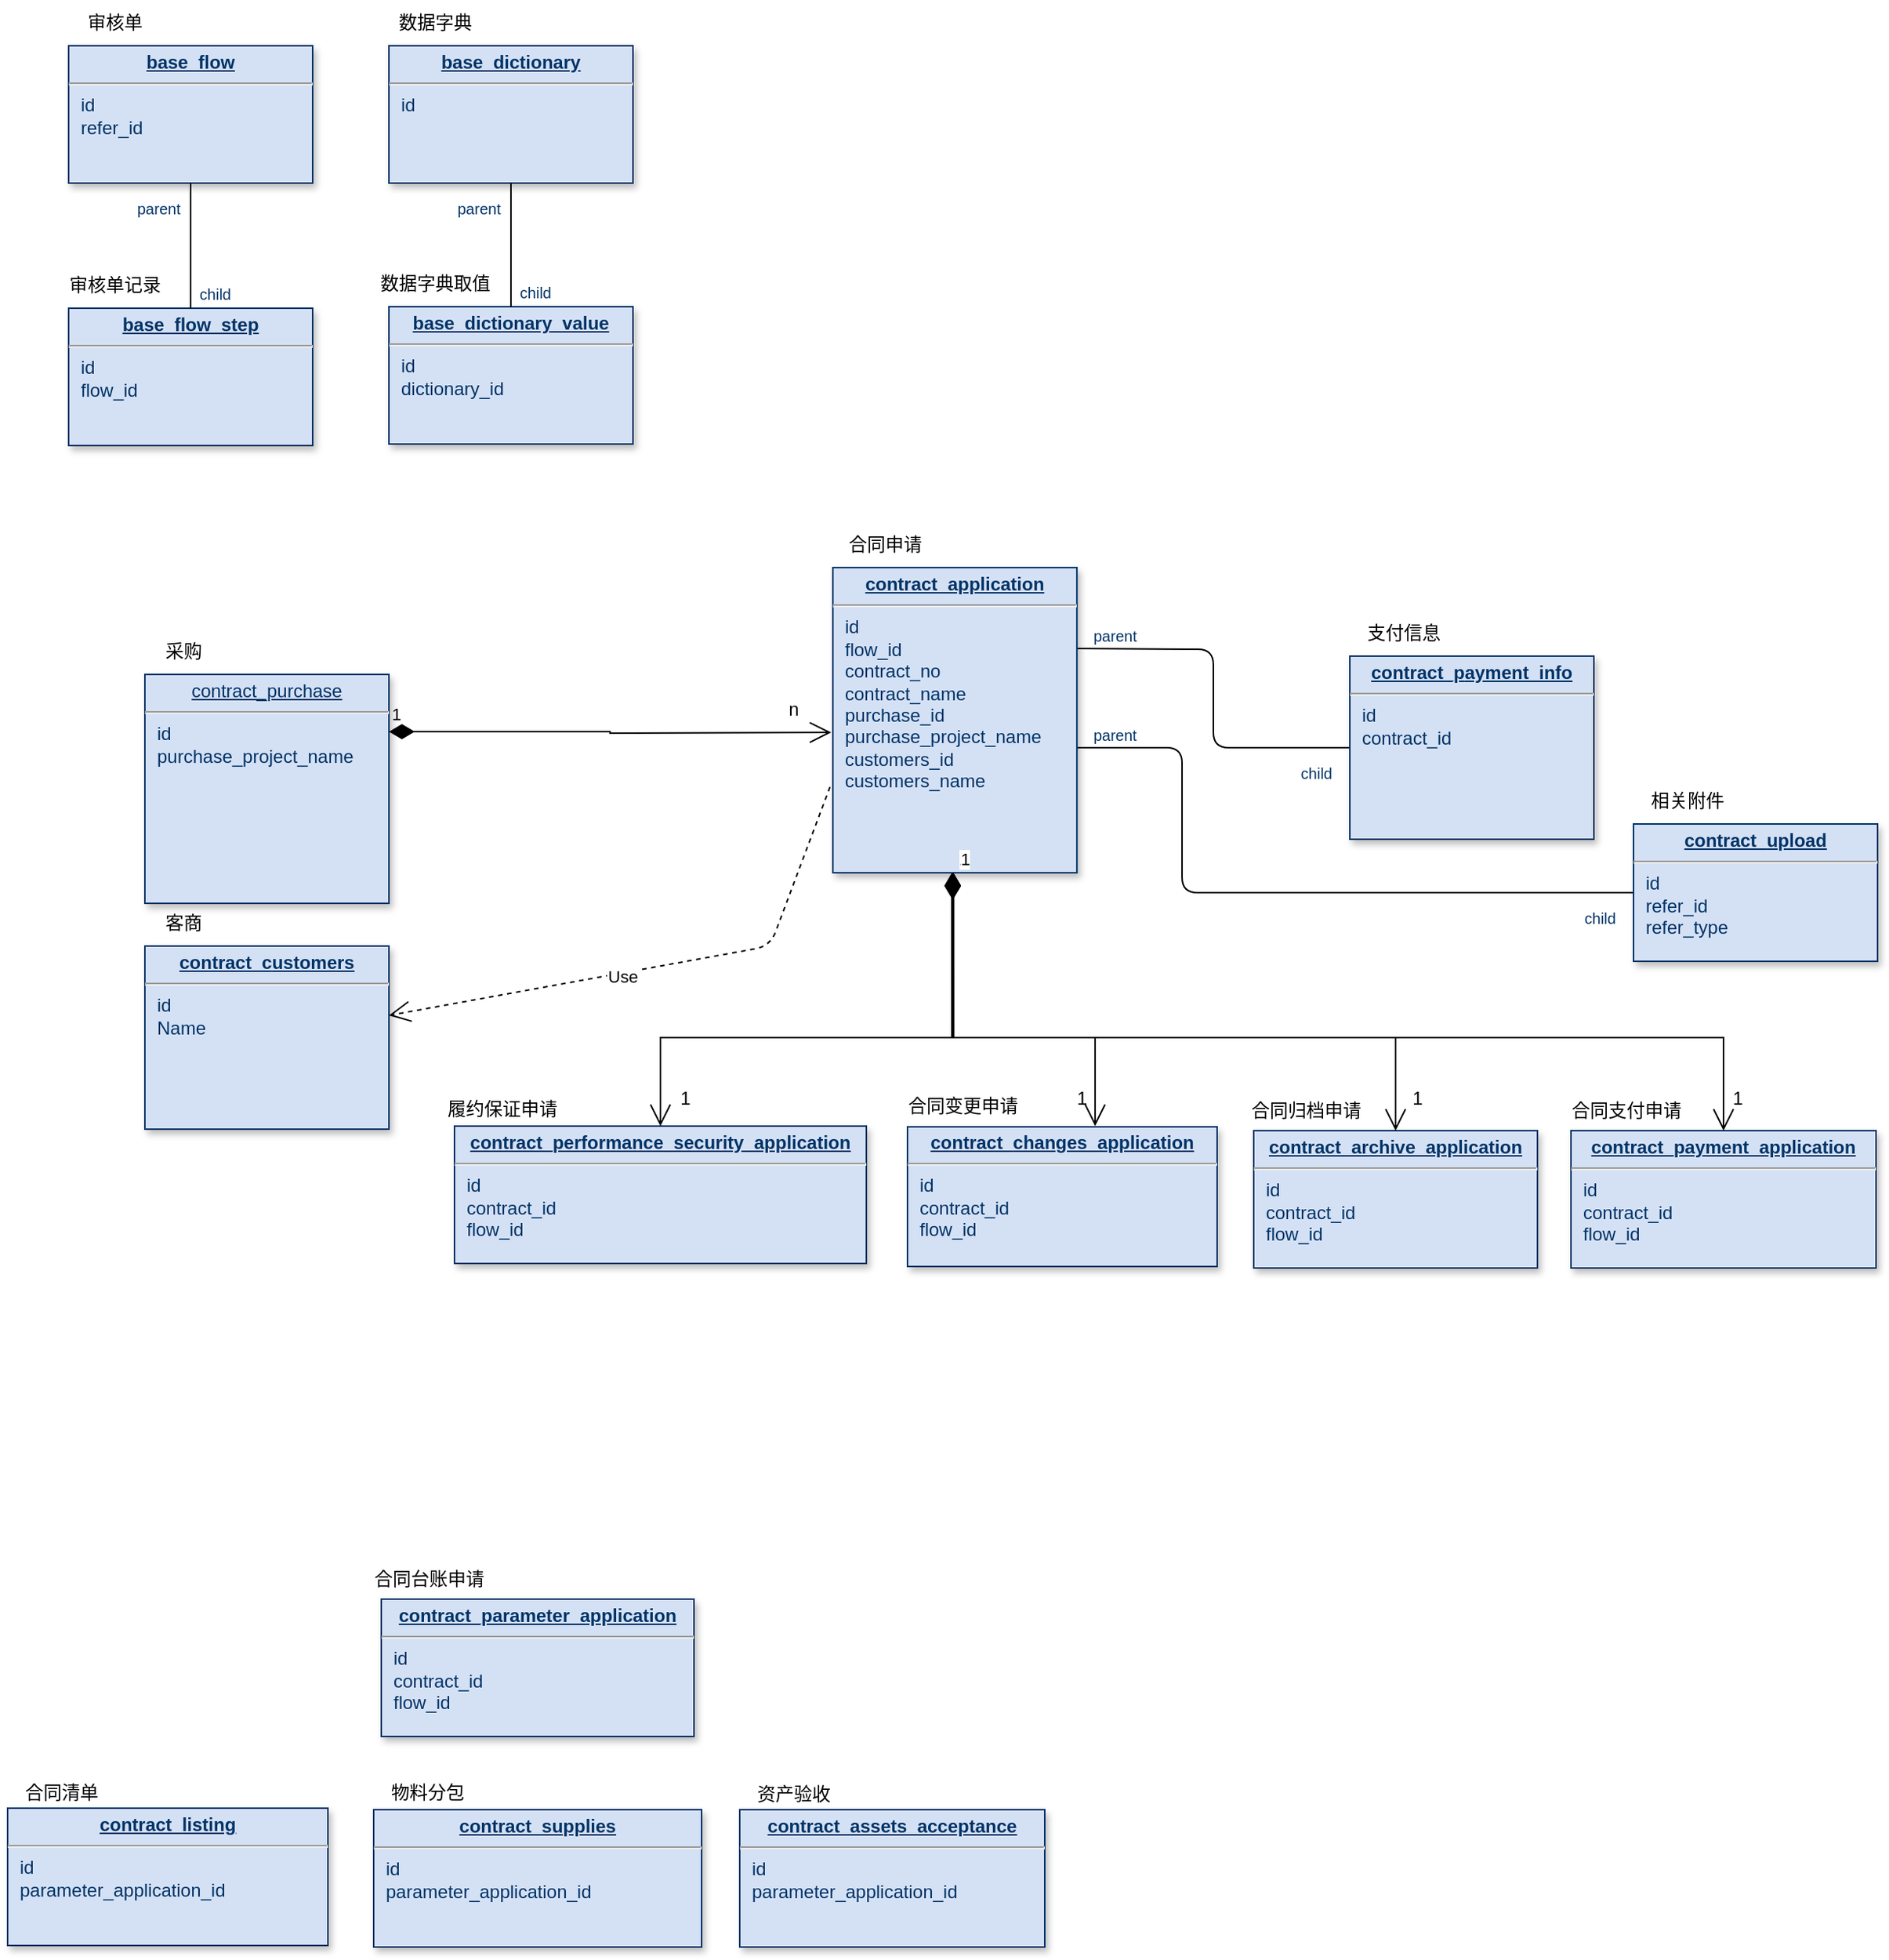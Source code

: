 <mxfile version="20.3.7" type="github">
  <diagram name="合同" id="efa7a0a1-bf9b-a30e-e6df-94a7791c09e9">
    <mxGraphModel dx="1504" dy="641" grid="1" gridSize="10" guides="1" tooltips="1" connect="1" arrows="1" fold="1" page="1" pageScale="1" pageWidth="826" pageHeight="1169" background="none" math="0" shadow="0">
      <root>
        <mxCell id="0" />
        <mxCell id="1" parent="0" />
        <mxCell id="OqCfkfcgzq9piRNMNPS6-114" value="1" style="endArrow=open;html=1;endSize=12;startArrow=diamondThin;startSize=14;startFill=1;edgeStyle=orthogonalEdgeStyle;align=left;verticalAlign=bottom;rounded=0;exitX=1;exitY=0.25;exitDx=0;exitDy=0;" parent="1" source="24" edge="1">
          <mxGeometry x="-1" y="3" relative="1" as="geometry">
            <mxPoint x="470" y="620" as="sourcePoint" />
            <mxPoint x="590" y="640" as="targetPoint" />
          </mxGeometry>
        </mxCell>
        <mxCell id="OqCfkfcgzq9piRNMNPS6-115" value="n" style="text;html=1;align=center;verticalAlign=middle;resizable=0;points=[];autosize=1;strokeColor=none;fillColor=none;" parent="1" vertex="1">
          <mxGeometry x="550" y="610" width="30" height="30" as="geometry" />
        </mxCell>
        <mxCell id="OqCfkfcgzq9piRNMNPS6-117" value="Use" style="endArrow=open;endSize=12;dashed=1;exitX=-0.012;exitY=0.719;exitDx=0;exitDy=0;exitPerimeter=0;" parent="1" source="29" target="OqCfkfcgzq9piRNMNPS6-116" edge="1">
          <mxGeometry as="geometry">
            <mxPoint x="600" y="800" as="sourcePoint" />
            <mxPoint x="590" y="698.36" as="targetPoint" />
            <Array as="points">
              <mxPoint x="550" y="780" />
            </Array>
            <mxPoint x="9" y="49" as="offset" />
          </mxGeometry>
        </mxCell>
        <mxCell id="OqCfkfcgzq9piRNMNPS6-118" value="" style="endArrow=none;edgeStyle=orthogonalEdgeStyle;entryX=0;entryY=0.5;entryDx=0;entryDy=0;" parent="1" target="22" edge="1">
          <mxGeometry x="560" y="597.5" as="geometry">
            <mxPoint x="750" y="585.0" as="sourcePoint" />
            <mxPoint x="820" y="585.0" as="targetPoint" />
          </mxGeometry>
        </mxCell>
        <mxCell id="OqCfkfcgzq9piRNMNPS6-119" value="parent" style="resizable=0;align=left;verticalAlign=bottom;labelBackgroundColor=#ffffff;fontSize=10;strokeColor=#003366;shadow=1;fillColor=#D4E1F5;fontColor=#003366" parent="OqCfkfcgzq9piRNMNPS6-118" connectable="0" vertex="1">
          <mxGeometry x="-1" relative="1" as="geometry">
            <mxPoint x="10" as="offset" />
          </mxGeometry>
        </mxCell>
        <mxCell id="OqCfkfcgzq9piRNMNPS6-120" value="child" style="resizable=0;align=right;verticalAlign=bottom;labelBackgroundColor=#ffffff;fontSize=10;strokeColor=#003366;shadow=1;fillColor=#D4E1F5;fontColor=#003366" parent="OqCfkfcgzq9piRNMNPS6-118" connectable="0" vertex="1">
          <mxGeometry x="1" relative="1" as="geometry">
            <mxPoint x="-10" y="25" as="offset" />
          </mxGeometry>
        </mxCell>
        <mxCell id="OqCfkfcgzq9piRNMNPS6-126" value="" style="endArrow=none;edgeStyle=orthogonalEdgeStyle;entryX=0;entryY=0.5;entryDx=0;entryDy=0;exitX=0.993;exitY=0.59;exitDx=0;exitDy=0;exitPerimeter=0;" parent="1" source="29" target="OqCfkfcgzq9piRNMNPS6-121" edge="1">
          <mxGeometry x="570" y="607.5" as="geometry">
            <mxPoint x="760" y="595.0" as="sourcePoint" />
            <mxPoint x="890" y="530" as="targetPoint" />
            <Array as="points">
              <mxPoint x="820" y="650" />
              <mxPoint x="820" y="745" />
            </Array>
          </mxGeometry>
        </mxCell>
        <mxCell id="OqCfkfcgzq9piRNMNPS6-127" value="parent" style="resizable=0;align=left;verticalAlign=bottom;labelBackgroundColor=#ffffff;fontSize=10;strokeColor=#003366;shadow=1;fillColor=#D4E1F5;fontColor=#003366" parent="OqCfkfcgzq9piRNMNPS6-126" connectable="0" vertex="1">
          <mxGeometry x="-1" relative="1" as="geometry">
            <mxPoint x="10" as="offset" />
          </mxGeometry>
        </mxCell>
        <mxCell id="OqCfkfcgzq9piRNMNPS6-128" value="child" style="resizable=0;align=right;verticalAlign=bottom;labelBackgroundColor=#ffffff;fontSize=10;strokeColor=#003366;shadow=1;fillColor=#D4E1F5;fontColor=#003366" parent="OqCfkfcgzq9piRNMNPS6-126" connectable="0" vertex="1">
          <mxGeometry x="1" relative="1" as="geometry">
            <mxPoint x="-10" y="25" as="offset" />
          </mxGeometry>
        </mxCell>
        <mxCell id="OqCfkfcgzq9piRNMNPS6-150" value="" style="group" parent="1" vertex="1" connectable="0">
          <mxGeometry x="530" y="1321" width="200" height="116" as="geometry" />
        </mxCell>
        <mxCell id="OqCfkfcgzq9piRNMNPS6-164" value="" style="group" parent="OqCfkfcgzq9piRNMNPS6-150" vertex="1" connectable="0">
          <mxGeometry width="200" height="116" as="geometry" />
        </mxCell>
        <mxCell id="OqCfkfcgzq9piRNMNPS6-131" value="&lt;p style=&quot;margin: 0px ; margin-top: 4px ; text-align: center ; text-decoration: underline&quot;&gt;&lt;strong&gt;contract_&lt;/strong&gt;&lt;b style=&quot;background-color: initial;&quot;&gt;&lt;u&gt;assets_acceptance&lt;/u&gt;&lt;/b&gt;&lt;/p&gt;&lt;hr&gt;&lt;p style=&quot;margin: 0px ; margin-left: 8px&quot;&gt;id&lt;/p&gt;&lt;p style=&quot;margin: 0px ; margin-left: 8px&quot;&gt;parameter_application_id&lt;br&gt;&lt;/p&gt;" style="verticalAlign=top;align=left;overflow=fill;fontSize=12;fontFamily=Helvetica;html=1;strokeColor=#003366;shadow=1;fillColor=#D4E1F5;fontColor=#003366" parent="OqCfkfcgzq9piRNMNPS6-164" vertex="1">
          <mxGeometry y="25" width="200" height="90" as="geometry" />
        </mxCell>
        <mxCell id="OqCfkfcgzq9piRNMNPS6-149" value="资产验收" style="text;html=1;align=center;verticalAlign=middle;resizable=0;points=[];autosize=1;strokeColor=none;fillColor=none;" parent="OqCfkfcgzq9piRNMNPS6-164" vertex="1">
          <mxGeometry width="70" height="30" as="geometry" />
        </mxCell>
        <mxCell id="OqCfkfcgzq9piRNMNPS6-159" value="" style="group" parent="1" vertex="1" connectable="0">
          <mxGeometry x="140" y="750" width="160.0" height="150.0" as="geometry" />
        </mxCell>
        <mxCell id="OqCfkfcgzq9piRNMNPS6-116" value="&lt;p style=&quot;margin: 0px; margin-top: 4px; text-align: center; text-decoration: underline;&quot;&gt;&lt;strong&gt;contract_c&lt;/strong&gt;&lt;b style=&quot;background-color: initial;&quot;&gt;&lt;u&gt;ustomers&lt;/u&gt;&lt;/b&gt;&lt;/p&gt;&lt;hr&gt;&lt;p style=&quot;margin: 0px; margin-left: 8px;&quot;&gt;id&lt;br&gt;Name&lt;/p&gt;&lt;p style=&quot;margin: 0px; margin-left: 8px;&quot;&gt;&lt;br&gt;&lt;/p&gt;" style="verticalAlign=top;align=left;overflow=fill;fontSize=12;fontFamily=Helvetica;html=1;strokeColor=#003366;shadow=1;fillColor=#D4E1F5;fontColor=#003366" parent="OqCfkfcgzq9piRNMNPS6-159" vertex="1">
          <mxGeometry x="1.137e-13" y="30.0" width="160" height="120" as="geometry" />
        </mxCell>
        <mxCell id="OqCfkfcgzq9piRNMNPS6-157" value="客商" style="text;html=1;align=center;verticalAlign=middle;resizable=0;points=[];autosize=1;strokeColor=none;fillColor=none;" parent="OqCfkfcgzq9piRNMNPS6-159" vertex="1">
          <mxGeometry width="50" height="30" as="geometry" />
        </mxCell>
        <mxCell id="OqCfkfcgzq9piRNMNPS6-161" value="" style="group" parent="1" vertex="1" connectable="0">
          <mxGeometry x="140" y="572" width="160.0" height="180.0" as="geometry" />
        </mxCell>
        <mxCell id="24" value="&lt;p style=&quot;margin: 0px; margin-top: 4px; text-align: center; text-decoration: underline;&quot;&gt;&lt;span style=&quot;text-align: left;&quot;&gt;contract_purchase&lt;/span&gt;&lt;br&gt;&lt;/p&gt;&lt;hr&gt;&lt;p style=&quot;margin: 0px; margin-left: 8px;&quot;&gt;id&lt;/p&gt;&lt;p style=&quot;margin: 0px; margin-left: 8px;&quot;&gt;purchase_project_name&lt;br&gt;&lt;/p&gt;&lt;p style=&quot;margin: 0px; margin-left: 8px;&quot;&gt;&lt;br&gt;&lt;/p&gt;" style="verticalAlign=top;align=left;overflow=fill;fontSize=12;fontFamily=Helvetica;html=1;strokeColor=#003366;shadow=1;fillColor=#D4E1F5;fontColor=#003366" parent="OqCfkfcgzq9piRNMNPS6-161" vertex="1">
          <mxGeometry x="2.274e-13" y="30.0" width="160" height="150" as="geometry" />
        </mxCell>
        <mxCell id="OqCfkfcgzq9piRNMNPS6-160" value="采购" style="text;html=1;align=center;verticalAlign=middle;resizable=0;points=[];autosize=1;strokeColor=none;fillColor=none;" parent="OqCfkfcgzq9piRNMNPS6-161" vertex="1">
          <mxGeometry width="50" height="30" as="geometry" />
        </mxCell>
        <mxCell id="OqCfkfcgzq9piRNMNPS6-162" value="" style="group" parent="1" vertex="1" connectable="0">
          <mxGeometry x="295" y="1180" width="205" height="118" as="geometry" />
        </mxCell>
        <mxCell id="34" value="&lt;p style=&quot;margin: 4px 0px 0px; text-align: center;&quot;&gt;&lt;b&gt;&lt;u&gt;contract_parameter_application&lt;/u&gt;&lt;/b&gt;&lt;br&gt;&lt;/p&gt;&lt;hr&gt;&lt;p style=&quot;margin: 0px ; margin-left: 8px&quot;&gt;id&lt;/p&gt;&lt;p style=&quot;margin: 0px ; margin-left: 8px&quot;&gt;contract_id&lt;br&gt;&lt;/p&gt;&lt;p style=&quot;margin: 0px ; margin-left: 8px&quot;&gt;flow_id&lt;br&gt;&lt;/p&gt;&lt;p style=&quot;margin: 0px ; margin-left: 8px&quot;&gt;&lt;br&gt;&lt;/p&gt;" style="verticalAlign=top;align=left;overflow=fill;fontSize=12;fontFamily=Helvetica;html=1;strokeColor=#003366;shadow=1;fillColor=#D4E1F5;fontColor=#003366" parent="OqCfkfcgzq9piRNMNPS6-162" vertex="1">
          <mxGeometry y="28.0" width="205" height="90.0" as="geometry" />
        </mxCell>
        <mxCell id="OqCfkfcgzq9piRNMNPS6-155" value="合同台账申请" style="text;html=1;align=center;verticalAlign=middle;resizable=0;points=[];autosize=1;strokeColor=none;fillColor=none;" parent="OqCfkfcgzq9piRNMNPS6-162" vertex="1">
          <mxGeometry x="-19.219" width="100" height="30" as="geometry" />
        </mxCell>
        <mxCell id="OqCfkfcgzq9piRNMNPS6-163" value="" style="group" parent="1" vertex="1" connectable="0">
          <mxGeometry x="50" y="1320" width="210" height="116.0" as="geometry" />
        </mxCell>
        <mxCell id="OqCfkfcgzq9piRNMNPS6-129" value="&lt;p style=&quot;margin: 0px ; margin-top: 4px ; text-align: center ; text-decoration: underline&quot;&gt;&lt;strong&gt;contract_&lt;/strong&gt;&lt;b style=&quot;background-color: initial;&quot;&gt;&lt;u&gt;listing&lt;/u&gt;&lt;/b&gt;&lt;/p&gt;&lt;hr&gt;&lt;p style=&quot;margin: 0px ; margin-left: 8px&quot;&gt;id&lt;/p&gt;&lt;p style=&quot;margin: 0px ; margin-left: 8px&quot;&gt;parameter_application_id&lt;/p&gt;" style="verticalAlign=top;align=left;overflow=fill;fontSize=12;fontFamily=Helvetica;html=1;strokeColor=#003366;shadow=1;fillColor=#D4E1F5;fontColor=#003366" parent="OqCfkfcgzq9piRNMNPS6-163" vertex="1">
          <mxGeometry y="25" width="210" height="90" as="geometry" />
        </mxCell>
        <mxCell id="OqCfkfcgzq9piRNMNPS6-153" value="合同清单" style="text;html=1;align=center;verticalAlign=middle;resizable=0;points=[];autosize=1;strokeColor=none;fillColor=none;" parent="OqCfkfcgzq9piRNMNPS6-163" vertex="1">
          <mxGeometry width="70" height="30" as="geometry" />
        </mxCell>
        <mxCell id="OqCfkfcgzq9piRNMNPS6-165" value="" style="group" parent="1" vertex="1" connectable="0">
          <mxGeometry x="290" y="1320" width="215" height="117" as="geometry" />
        </mxCell>
        <mxCell id="OqCfkfcgzq9piRNMNPS6-130" value="&lt;p style=&quot;margin: 0px ; margin-top: 4px ; text-align: center ; text-decoration: underline&quot;&gt;&lt;strong&gt;contract_&lt;/strong&gt;&lt;b style=&quot;background-color: initial;&quot;&gt;&lt;u&gt;supplies&lt;/u&gt;&lt;/b&gt;&lt;/p&gt;&lt;hr&gt;&lt;p style=&quot;margin: 0px ; margin-left: 8px&quot;&gt;id&lt;/p&gt;&lt;p style=&quot;margin: 0px ; margin-left: 8px&quot;&gt;parameter_application_id&lt;br&gt;&lt;/p&gt;" style="verticalAlign=top;align=left;overflow=fill;fontSize=12;fontFamily=Helvetica;html=1;strokeColor=#003366;shadow=1;fillColor=#D4E1F5;fontColor=#003366" parent="OqCfkfcgzq9piRNMNPS6-165" vertex="1">
          <mxGeometry y="26.0" width="215" height="90.0" as="geometry" />
        </mxCell>
        <mxCell id="OqCfkfcgzq9piRNMNPS6-151" value="物料分包" style="text;html=1;align=center;verticalAlign=middle;resizable=0;points=[];autosize=1;strokeColor=none;fillColor=none;" parent="OqCfkfcgzq9piRNMNPS6-165" vertex="1">
          <mxGeometry width="70" height="30" as="geometry" />
        </mxCell>
        <mxCell id="OqCfkfcgzq9piRNMNPS6-166" value="" style="group" parent="1" vertex="1" connectable="0">
          <mxGeometry x="344" y="872" width="270" height="116" as="geometry" />
        </mxCell>
        <mxCell id="OqCfkfcgzq9piRNMNPS6-133" value="&lt;p style=&quot;margin: 0px ; margin-top: 4px ; text-align: center ; text-decoration: underline&quot;&gt;&lt;strong&gt;contract_&lt;/strong&gt;&lt;b style=&quot;background-color: initial;&quot;&gt;&lt;u&gt;performance_security_application&lt;/u&gt;&lt;/b&gt;&lt;/p&gt;&lt;hr&gt;&lt;p style=&quot;margin: 0px ; margin-left: 8px&quot;&gt;id&lt;/p&gt;&lt;p style=&quot;margin: 0px ; margin-left: 8px&quot;&gt;contract_id&lt;br&gt;&lt;/p&gt;&lt;p style=&quot;margin: 0px ; margin-left: 8px&quot;&gt;flow_id&lt;br&gt;&lt;/p&gt;" style="verticalAlign=top;align=left;overflow=fill;fontSize=12;fontFamily=Helvetica;html=1;strokeColor=#003366;shadow=1;fillColor=#D4E1F5;fontColor=#003366" parent="OqCfkfcgzq9piRNMNPS6-166" vertex="1">
          <mxGeometry x="-1" y="26" width="270" height="90" as="geometry" />
        </mxCell>
        <mxCell id="OqCfkfcgzq9piRNMNPS6-147" value="履约保证申请" style="text;html=1;align=center;verticalAlign=middle;resizable=0;points=[];autosize=1;strokeColor=none;fillColor=none;" parent="OqCfkfcgzq9piRNMNPS6-166" vertex="1">
          <mxGeometry x="-20.25" width="100" height="30" as="geometry" />
        </mxCell>
        <mxCell id="OqCfkfcgzq9piRNMNPS6-169" value="" style="group" parent="1" vertex="1" connectable="0">
          <mxGeometry x="930" y="560" width="160" height="150" as="geometry" />
        </mxCell>
        <mxCell id="22" value="&lt;p style=&quot;margin: 0px; margin-top: 4px; text-align: center; text-decoration: underline;&quot;&gt;&lt;strong&gt;contract_p&lt;/strong&gt;&lt;b style=&quot;background-color: initial;&quot;&gt;&lt;u&gt;ayment_info&lt;/u&gt;&lt;/b&gt;&lt;/p&gt;&lt;hr&gt;&lt;p style=&quot;margin: 0px; margin-left: 8px;&quot;&gt;id&lt;/p&gt;&lt;p style=&quot;margin: 0px; margin-left: 8px;&quot;&gt;contract_id&lt;/p&gt;&lt;p style=&quot;margin: 0px; margin-left: 8px;&quot;&gt;&lt;br&gt;&lt;/p&gt;" style="verticalAlign=top;align=left;overflow=fill;fontSize=12;fontFamily=Helvetica;html=1;strokeColor=#003366;shadow=1;fillColor=#D4E1F5;fontColor=#003366" parent="OqCfkfcgzq9piRNMNPS6-169" vertex="1">
          <mxGeometry y="30" width="160" height="120" as="geometry" />
        </mxCell>
        <mxCell id="OqCfkfcgzq9piRNMNPS6-168" value="支付信息" style="text;html=1;align=center;verticalAlign=middle;resizable=0;points=[];autosize=1;strokeColor=none;fillColor=none;" parent="OqCfkfcgzq9piRNMNPS6-169" vertex="1">
          <mxGeometry width="70" height="30" as="geometry" />
        </mxCell>
        <mxCell id="OqCfkfcgzq9piRNMNPS6-170" value="" style="group" parent="1" vertex="1" connectable="0">
          <mxGeometry x="590" y="501.96" width="161.08" height="230.0" as="geometry" />
        </mxCell>
        <mxCell id="29" value="&lt;p style=&quot;margin: 4px 0px 0px; text-align: center;&quot;&gt;&lt;b&gt;&lt;u&gt;contract_application&lt;/u&gt;&lt;/b&gt;&lt;br&gt;&lt;/p&gt;&lt;hr&gt;&lt;p style=&quot;margin: 0px; margin-left: 8px;&quot;&gt;id&lt;/p&gt;&lt;p style=&quot;margin: 0px; margin-left: 8px;&quot;&gt;flow_id&lt;br&gt;&lt;/p&gt;&lt;p style=&quot;margin: 0px; margin-left: 8px;&quot;&gt;contract_no&lt;/p&gt;&lt;p style=&quot;margin: 0px; margin-left: 8px;&quot;&gt;contract_name&lt;br&gt;&lt;/p&gt;&lt;p style=&quot;margin: 0px; margin-left: 8px;&quot;&gt;purchase_id&lt;/p&gt;&lt;p style=&quot;margin: 0px; margin-left: 8px;&quot;&gt;purchase_project_name&lt;/p&gt;&lt;p style=&quot;margin: 0px; margin-left: 8px;&quot;&gt;customers_id&lt;/p&gt;&lt;p style=&quot;margin: 0px; margin-left: 8px;&quot;&gt;customers_name&lt;/p&gt;&lt;p style=&quot;margin: 0px; margin-left: 8px;&quot;&gt;&lt;br&gt;&lt;/p&gt;" style="verticalAlign=top;align=left;overflow=fill;fontSize=12;fontFamily=Helvetica;html=1;strokeColor=#003366;shadow=1;fillColor=#D4E1F5;fontColor=#003366" parent="OqCfkfcgzq9piRNMNPS6-170" vertex="1">
          <mxGeometry x="1.08" y="30.0" width="160" height="200" as="geometry" />
        </mxCell>
        <mxCell id="OqCfkfcgzq9piRNMNPS6-167" value="合同申请" style="text;html=1;align=center;verticalAlign=middle;resizable=0;points=[];autosize=1;strokeColor=none;fillColor=none;" parent="OqCfkfcgzq9piRNMNPS6-170" vertex="1">
          <mxGeometry width="70" height="30" as="geometry" />
        </mxCell>
        <mxCell id="OqCfkfcgzq9piRNMNPS6-172" value="" style="group" parent="1" vertex="1" connectable="0">
          <mxGeometry x="1116" y="670" width="160" height="120.0" as="geometry" />
        </mxCell>
        <mxCell id="OqCfkfcgzq9piRNMNPS6-121" value="&lt;p style=&quot;margin: 0px ; margin-top: 4px ; text-align: center ; text-decoration: underline&quot;&gt;&lt;strong&gt;contract_&lt;/strong&gt;&lt;b style=&quot;background-color: initial;&quot;&gt;&lt;u&gt;upload&lt;/u&gt;&lt;/b&gt;&lt;/p&gt;&lt;hr&gt;&lt;p style=&quot;margin: 0px ; margin-left: 8px&quot;&gt;id&lt;/p&gt;&lt;p style=&quot;margin: 0px ; margin-left: 8px&quot;&gt;refer_id&lt;br&gt;&lt;/p&gt;&lt;p style=&quot;margin: 0px ; margin-left: 8px&quot;&gt;refer_type&lt;/p&gt;&lt;p style=&quot;margin: 0px ; margin-left: 8px&quot;&gt;&lt;br&gt;&lt;/p&gt;" style="verticalAlign=top;align=left;overflow=fill;fontSize=12;fontFamily=Helvetica;html=1;strokeColor=#003366;shadow=1;fillColor=#D4E1F5;fontColor=#003366" parent="OqCfkfcgzq9piRNMNPS6-172" vertex="1">
          <mxGeometry y="30.0" width="160" height="90" as="geometry" />
        </mxCell>
        <mxCell id="OqCfkfcgzq9piRNMNPS6-171" value="相关附件" style="text;html=1;align=center;verticalAlign=middle;resizable=0;points=[];autosize=1;strokeColor=none;fillColor=none;" parent="OqCfkfcgzq9piRNMNPS6-172" vertex="1">
          <mxGeometry width="70" height="30" as="geometry" />
        </mxCell>
        <mxCell id="OqCfkfcgzq9piRNMNPS6-176" value="" style="group" parent="1" vertex="1" connectable="0">
          <mxGeometry x="300" y="160" width="160" height="120.0" as="geometry" />
        </mxCell>
        <mxCell id="OqCfkfcgzq9piRNMNPS6-134" value="&lt;p style=&quot;margin: 4px 0px 0px; text-align: center;&quot;&gt;&lt;b&gt;&lt;u&gt;base_dictionary&lt;/u&gt;&lt;/b&gt;&lt;br&gt;&lt;/p&gt;&lt;hr&gt;&lt;p style=&quot;margin: 0px ; margin-left: 8px&quot;&gt;id&lt;/p&gt;" style="verticalAlign=top;align=left;overflow=fill;fontSize=12;fontFamily=Helvetica;html=1;strokeColor=#003366;shadow=1;fillColor=#D4E1F5;fontColor=#003366" parent="OqCfkfcgzq9piRNMNPS6-176" vertex="1">
          <mxGeometry y="30.0" width="160" height="90" as="geometry" />
        </mxCell>
        <mxCell id="OqCfkfcgzq9piRNMNPS6-175" value="数据字典" style="text;html=1;align=center;verticalAlign=middle;resizable=0;points=[];autosize=1;strokeColor=none;fillColor=none;" parent="OqCfkfcgzq9piRNMNPS6-176" vertex="1">
          <mxGeometry x="-5" width="70" height="30" as="geometry" />
        </mxCell>
        <mxCell id="OqCfkfcgzq9piRNMNPS6-177" value="" style="group" parent="1" vertex="1" connectable="0">
          <mxGeometry x="641" y="870" width="203" height="120" as="geometry" />
        </mxCell>
        <mxCell id="OqCfkfcgzq9piRNMNPS6-178" value="&lt;p style=&quot;margin: 4px 0px 0px; text-align: center;&quot;&gt;&lt;b&gt;&lt;u&gt;contract_&lt;/u&gt;&lt;/b&gt;&lt;b style=&quot;background-color: initial;&quot;&gt;&lt;u&gt;changes_application&lt;/u&gt;&lt;/b&gt;&lt;/p&gt;&lt;hr&gt;&lt;p style=&quot;margin: 0px ; margin-left: 8px&quot;&gt;id&lt;/p&gt;&lt;p style=&quot;margin: 0px ; margin-left: 8px&quot;&gt;contract_id&lt;br&gt;&lt;/p&gt;&lt;p style=&quot;margin: 0px ; margin-left: 8px&quot;&gt;flow_id&lt;br&gt;&lt;/p&gt;&lt;p style=&quot;margin: 0px ; margin-left: 8px&quot;&gt;&lt;br&gt;&lt;/p&gt;" style="verticalAlign=top;align=left;overflow=fill;fontSize=12;fontFamily=Helvetica;html=1;strokeColor=#003366;shadow=1;fillColor=#D4E1F5;fontColor=#003366" parent="OqCfkfcgzq9piRNMNPS6-177" vertex="1">
          <mxGeometry x="-1" y="28.475" width="203" height="91.525" as="geometry" />
        </mxCell>
        <mxCell id="OqCfkfcgzq9piRNMNPS6-179" value="合同变更申请" style="text;html=1;align=center;verticalAlign=middle;resizable=0;points=[];autosize=1;strokeColor=none;fillColor=none;" parent="OqCfkfcgzq9piRNMNPS6-177" vertex="1">
          <mxGeometry x="-15" width="100" height="30" as="geometry" />
        </mxCell>
        <mxCell id="OqCfkfcgzq9piRNMNPS6-180" value="" style="group" parent="1" vertex="1" connectable="0">
          <mxGeometry x="868" y="873" width="186" height="118" as="geometry" />
        </mxCell>
        <mxCell id="OqCfkfcgzq9piRNMNPS6-181" value="&lt;p style=&quot;margin: 4px 0px 0px; text-align: center;&quot;&gt;&lt;b&gt;&lt;u&gt;contract_&lt;/u&gt;&lt;/b&gt;&lt;b style=&quot;background-color: initial;&quot;&gt;&lt;u&gt;archive_application&lt;/u&gt;&lt;/b&gt;&lt;/p&gt;&lt;hr&gt;&lt;p style=&quot;margin: 0px ; margin-left: 8px&quot;&gt;id&lt;/p&gt;&lt;p style=&quot;margin: 0px ; margin-left: 8px&quot;&gt;contract_id&lt;br&gt;&lt;/p&gt;&lt;p style=&quot;margin: 0px ; margin-left: 8px&quot;&gt;flow_id&lt;br&gt;&lt;/p&gt;&lt;p style=&quot;margin: 0px ; margin-left: 8px&quot;&gt;&lt;br&gt;&lt;/p&gt;" style="verticalAlign=top;align=left;overflow=fill;fontSize=12;fontFamily=Helvetica;html=1;strokeColor=#003366;shadow=1;fillColor=#D4E1F5;fontColor=#003366" parent="OqCfkfcgzq9piRNMNPS6-180" vertex="1">
          <mxGeometry x="-1" y="28.0" width="186" height="90.0" as="geometry" />
        </mxCell>
        <mxCell id="OqCfkfcgzq9piRNMNPS6-182" value="合同归档申请" style="text;html=1;align=center;verticalAlign=middle;resizable=0;points=[];autosize=1;strokeColor=none;fillColor=none;" parent="OqCfkfcgzq9piRNMNPS6-180" vertex="1">
          <mxGeometry x="-17.438" width="100" height="30" as="geometry" />
        </mxCell>
        <mxCell id="OqCfkfcgzq9piRNMNPS6-183" value="" style="group" parent="1" vertex="1" connectable="0">
          <mxGeometry x="1076" y="873" width="200" height="118" as="geometry" />
        </mxCell>
        <mxCell id="OqCfkfcgzq9piRNMNPS6-186" value="" style="group" parent="OqCfkfcgzq9piRNMNPS6-183" vertex="1" connectable="0">
          <mxGeometry width="200" height="118" as="geometry" />
        </mxCell>
        <mxCell id="OqCfkfcgzq9piRNMNPS6-184" value="&lt;p style=&quot;margin: 4px 0px 0px; text-align: center;&quot;&gt;&lt;b&gt;&lt;u&gt;contract_&lt;/u&gt;&lt;/b&gt;&lt;b style=&quot;background-color: initial;&quot;&gt;&lt;u&gt;payment_application&lt;/u&gt;&lt;/b&gt;&lt;/p&gt;&lt;hr&gt;&lt;p style=&quot;margin: 0px ; margin-left: 8px&quot;&gt;id&lt;/p&gt;&lt;p style=&quot;margin: 0px ; margin-left: 8px&quot;&gt;contract_id&lt;br&gt;&lt;/p&gt;&lt;p style=&quot;margin: 0px ; margin-left: 8px&quot;&gt;flow_id&lt;br&gt;&lt;/p&gt;&lt;p style=&quot;margin: 0px ; margin-left: 8px&quot;&gt;&lt;br&gt;&lt;/p&gt;" style="verticalAlign=top;align=left;overflow=fill;fontSize=12;fontFamily=Helvetica;html=1;strokeColor=#003366;shadow=1;fillColor=#D4E1F5;fontColor=#003366" parent="OqCfkfcgzq9piRNMNPS6-186" vertex="1">
          <mxGeometry x="-1" y="28.0" width="200" height="90.0" as="geometry" />
        </mxCell>
        <mxCell id="OqCfkfcgzq9piRNMNPS6-185" value="合同支付申请" style="text;html=1;align=center;verticalAlign=middle;resizable=0;points=[];autosize=1;strokeColor=none;fillColor=none;" parent="OqCfkfcgzq9piRNMNPS6-186" vertex="1">
          <mxGeometry x="-15" width="100" height="30" as="geometry" />
        </mxCell>
        <mxCell id="OqCfkfcgzq9piRNMNPS6-221" value="1" style="endArrow=open;html=1;endSize=12;startArrow=diamondThin;startSize=14;startFill=1;edgeStyle=orthogonalEdgeStyle;align=left;verticalAlign=bottom;rounded=0;exitX=0.5;exitY=1;exitDx=0;exitDy=0;entryX=0.5;entryY=0;entryDx=0;entryDy=0;" parent="1" edge="1">
          <mxGeometry x="-1" y="3" relative="1" as="geometry">
            <mxPoint x="669.08" y="731.96" as="sourcePoint" />
            <mxPoint x="763" y="898" as="targetPoint" />
            <Array as="points">
              <mxPoint x="669" y="840" />
              <mxPoint x="763" y="840" />
            </Array>
          </mxGeometry>
        </mxCell>
        <mxCell id="OqCfkfcgzq9piRNMNPS6-222" value="1" style="endArrow=open;html=1;endSize=12;startArrow=diamondThin;startSize=14;startFill=1;edgeStyle=orthogonalEdgeStyle;align=left;verticalAlign=bottom;rounded=0;exitX=0.5;exitY=1;exitDx=0;exitDy=0;entryX=0.5;entryY=0;entryDx=0;entryDy=0;" parent="1" edge="1" target="OqCfkfcgzq9piRNMNPS6-181">
          <mxGeometry x="-1" y="3" relative="1" as="geometry">
            <mxPoint x="670.08" y="731.96" as="sourcePoint" />
            <mxPoint x="1027.5" y="898.475" as="targetPoint" />
            <Array as="points">
              <mxPoint x="670" y="840" />
              <mxPoint x="960" y="840" />
            </Array>
          </mxGeometry>
        </mxCell>
        <mxCell id="OqCfkfcgzq9piRNMNPS6-223" value="1" style="endArrow=open;html=1;endSize=12;startArrow=diamondThin;startSize=14;startFill=1;edgeStyle=orthogonalEdgeStyle;align=left;verticalAlign=bottom;rounded=0;entryX=0.5;entryY=0;entryDx=0;entryDy=0;exitX=0.5;exitY=1;exitDx=0;exitDy=0;" parent="1" edge="1" target="OqCfkfcgzq9piRNMNPS6-184">
          <mxGeometry x="-1" y="3" relative="1" as="geometry">
            <mxPoint x="670.08" y="731.96" as="sourcePoint" />
            <mxPoint x="1246" y="901.0" as="targetPoint" />
            <Array as="points">
              <mxPoint x="670" y="840" />
              <mxPoint x="1175" y="840" />
            </Array>
          </mxGeometry>
        </mxCell>
        <mxCell id="OqCfkfcgzq9piRNMNPS6-224" value="1" style="endArrow=open;html=1;endSize=12;startArrow=diamondThin;startSize=14;startFill=1;edgeStyle=orthogonalEdgeStyle;align=left;verticalAlign=bottom;rounded=0;entryX=0.5;entryY=0;entryDx=0;entryDy=0;exitX=0.5;exitY=1;exitDx=0;exitDy=0;" parent="1" edge="1" target="OqCfkfcgzq9piRNMNPS6-133">
          <mxGeometry x="-1" y="3" relative="1" as="geometry">
            <mxPoint x="670.08" y="731.96" as="sourcePoint" />
            <mxPoint x="1461" y="901.0" as="targetPoint" />
            <Array as="points">
              <mxPoint x="670" y="840" />
              <mxPoint x="478" y="840" />
            </Array>
          </mxGeometry>
        </mxCell>
        <mxCell id="OqCfkfcgzq9piRNMNPS6-226" value="1" style="text;html=1;align=center;verticalAlign=middle;resizable=0;points=[];autosize=1;strokeColor=none;fillColor=none;" parent="1" vertex="1">
          <mxGeometry x="479" y="865" width="30" height="30" as="geometry" />
        </mxCell>
        <mxCell id="OqCfkfcgzq9piRNMNPS6-227" value="1" style="text;html=1;align=center;verticalAlign=middle;resizable=0;points=[];autosize=1;strokeColor=none;fillColor=none;" parent="1" vertex="1">
          <mxGeometry x="739" y="865" width="30" height="30" as="geometry" />
        </mxCell>
        <mxCell id="OqCfkfcgzq9piRNMNPS6-228" value="1" style="text;html=1;align=center;verticalAlign=middle;resizable=0;points=[];autosize=1;strokeColor=none;fillColor=none;" parent="1" vertex="1">
          <mxGeometry x="959" y="865" width="30" height="30" as="geometry" />
        </mxCell>
        <mxCell id="OqCfkfcgzq9piRNMNPS6-229" value="1" style="text;html=1;align=center;verticalAlign=middle;resizable=0;points=[];autosize=1;strokeColor=none;fillColor=none;" parent="1" vertex="1">
          <mxGeometry x="1169" y="865" width="30" height="30" as="geometry" />
        </mxCell>
        <mxCell id="PBwAbu5Hj3qN8fXlLZeE-37" value="" style="group" vertex="1" connectable="0" parent="1">
          <mxGeometry x="90.0" y="160" width="160" height="120.0" as="geometry" />
        </mxCell>
        <mxCell id="PBwAbu5Hj3qN8fXlLZeE-38" value="&lt;p style=&quot;margin: 4px 0px 0px; text-align: center;&quot;&gt;&lt;b&gt;&lt;u&gt;base_flow&lt;/u&gt;&lt;/b&gt;&lt;br&gt;&lt;/p&gt;&lt;hr&gt;&lt;p style=&quot;margin: 0px ; margin-left: 8px&quot;&gt;id&lt;/p&gt;&lt;p style=&quot;margin: 0px ; margin-left: 8px&quot;&gt;refer_id&lt;br&gt;&lt;/p&gt;" style="verticalAlign=top;align=left;overflow=fill;fontSize=12;fontFamily=Helvetica;html=1;strokeColor=#003366;shadow=1;fillColor=#D4E1F5;fontColor=#003366" vertex="1" parent="PBwAbu5Hj3qN8fXlLZeE-37">
          <mxGeometry y="30.0" width="160" height="90" as="geometry" />
        </mxCell>
        <mxCell id="PBwAbu5Hj3qN8fXlLZeE-39" value="审核单" style="text;html=1;align=center;verticalAlign=middle;resizable=0;points=[];autosize=1;strokeColor=none;fillColor=none;" vertex="1" parent="PBwAbu5Hj3qN8fXlLZeE-37">
          <mxGeometry width="60" height="30" as="geometry" />
        </mxCell>
        <mxCell id="PBwAbu5Hj3qN8fXlLZeE-40" value="" style="group" vertex="1" connectable="0" parent="1">
          <mxGeometry x="300" y="331" width="160" height="120.0" as="geometry" />
        </mxCell>
        <mxCell id="PBwAbu5Hj3qN8fXlLZeE-41" value="&lt;p style=&quot;margin: 4px 0px 0px; text-align: center;&quot;&gt;&lt;b&gt;&lt;u&gt;base_dictionary_value&lt;/u&gt;&lt;/b&gt;&lt;br&gt;&lt;/p&gt;&lt;hr&gt;&lt;p style=&quot;margin: 0px ; margin-left: 8px&quot;&gt;id&lt;/p&gt;&lt;p style=&quot;margin: 0px ; margin-left: 8px&quot;&gt;dictionary_id&lt;br&gt;&lt;/p&gt;" style="verticalAlign=top;align=left;overflow=fill;fontSize=12;fontFamily=Helvetica;html=1;strokeColor=#003366;shadow=1;fillColor=#D4E1F5;fontColor=#003366" vertex="1" parent="PBwAbu5Hj3qN8fXlLZeE-40">
          <mxGeometry y="30.0" width="160" height="90" as="geometry" />
        </mxCell>
        <mxCell id="PBwAbu5Hj3qN8fXlLZeE-42" value="数据字典取值" style="text;html=1;align=center;verticalAlign=middle;resizable=0;points=[];autosize=1;strokeColor=none;fillColor=none;" vertex="1" parent="PBwAbu5Hj3qN8fXlLZeE-40">
          <mxGeometry x="-20" width="100" height="30" as="geometry" />
        </mxCell>
        <mxCell id="PBwAbu5Hj3qN8fXlLZeE-43" value="" style="endArrow=none;edgeStyle=orthogonalEdgeStyle;exitX=0.5;exitY=1;exitDx=0;exitDy=0;entryX=0.5;entryY=0;entryDx=0;entryDy=0;" edge="1" parent="1" source="OqCfkfcgzq9piRNMNPS6-134" target="PBwAbu5Hj3qN8fXlLZeE-41">
          <mxGeometry x="380" y="122.16" as="geometry">
            <mxPoint x="700" y="150.001" as="sourcePoint" />
            <mxPoint x="410" y="160" as="targetPoint" />
          </mxGeometry>
        </mxCell>
        <mxCell id="PBwAbu5Hj3qN8fXlLZeE-44" value="parent" style="resizable=0;align=left;verticalAlign=bottom;labelBackgroundColor=#ffffff;fontSize=10;strokeColor=#003366;shadow=1;fillColor=#D4E1F5;fontColor=#003366" connectable="0" vertex="1" parent="PBwAbu5Hj3qN8fXlLZeE-43">
          <mxGeometry x="-1" relative="1" as="geometry">
            <mxPoint x="-37" y="25" as="offset" />
          </mxGeometry>
        </mxCell>
        <mxCell id="PBwAbu5Hj3qN8fXlLZeE-45" value="child" style="resizable=0;align=right;verticalAlign=bottom;labelBackgroundColor=#ffffff;fontSize=10;strokeColor=#003366;shadow=1;fillColor=#D4E1F5;fontColor=#003366" connectable="0" vertex="1" parent="PBwAbu5Hj3qN8fXlLZeE-43">
          <mxGeometry x="1" relative="1" as="geometry">
            <mxPoint x="28" y="-1" as="offset" />
          </mxGeometry>
        </mxCell>
        <mxCell id="PBwAbu5Hj3qN8fXlLZeE-46" value="" style="group" vertex="1" connectable="0" parent="1">
          <mxGeometry x="90.0" y="332" width="160" height="120.0" as="geometry" />
        </mxCell>
        <mxCell id="PBwAbu5Hj3qN8fXlLZeE-47" value="&lt;p style=&quot;margin: 4px 0px 0px; text-align: center;&quot;&gt;&lt;b&gt;&lt;u&gt;base_flow_step&lt;/u&gt;&lt;/b&gt;&lt;br&gt;&lt;/p&gt;&lt;hr&gt;&lt;p style=&quot;margin: 0px ; margin-left: 8px&quot;&gt;id&lt;/p&gt;&lt;p style=&quot;margin: 0px ; margin-left: 8px&quot;&gt;flow_id&lt;br&gt;&lt;/p&gt;" style="verticalAlign=top;align=left;overflow=fill;fontSize=12;fontFamily=Helvetica;html=1;strokeColor=#003366;shadow=1;fillColor=#D4E1F5;fontColor=#003366" vertex="1" parent="PBwAbu5Hj3qN8fXlLZeE-46">
          <mxGeometry y="30.0" width="160" height="90" as="geometry" />
        </mxCell>
        <mxCell id="PBwAbu5Hj3qN8fXlLZeE-48" value="审核单记录" style="text;html=1;align=center;verticalAlign=middle;resizable=0;points=[];autosize=1;strokeColor=none;fillColor=none;" vertex="1" parent="PBwAbu5Hj3qN8fXlLZeE-46">
          <mxGeometry x="-10" width="80" height="30" as="geometry" />
        </mxCell>
        <mxCell id="PBwAbu5Hj3qN8fXlLZeE-49" value="" style="endArrow=none;edgeStyle=orthogonalEdgeStyle;entryX=0.5;entryY=0;entryDx=0;entryDy=0;exitX=0.5;exitY=1;exitDx=0;exitDy=0;" edge="1" parent="1" source="PBwAbu5Hj3qN8fXlLZeE-38" target="PBwAbu5Hj3qN8fXlLZeE-47">
          <mxGeometry x="172" y="124.16" as="geometry">
            <mxPoint x="190" y="300" as="sourcePoint" />
            <mxPoint x="172" y="363.0" as="targetPoint" />
          </mxGeometry>
        </mxCell>
        <mxCell id="PBwAbu5Hj3qN8fXlLZeE-50" value="parent" style="resizable=0;align=left;verticalAlign=bottom;labelBackgroundColor=#ffffff;fontSize=10;strokeColor=#003366;shadow=1;fillColor=#D4E1F5;fontColor=#003366" connectable="0" vertex="1" parent="PBwAbu5Hj3qN8fXlLZeE-49">
          <mxGeometry x="-1" relative="1" as="geometry">
            <mxPoint x="-37" y="25" as="offset" />
          </mxGeometry>
        </mxCell>
        <mxCell id="PBwAbu5Hj3qN8fXlLZeE-51" value="child" style="resizable=0;align=right;verticalAlign=bottom;labelBackgroundColor=#ffffff;fontSize=10;strokeColor=#003366;shadow=1;fillColor=#D4E1F5;fontColor=#003366" connectable="0" vertex="1" parent="PBwAbu5Hj3qN8fXlLZeE-49">
          <mxGeometry x="1" relative="1" as="geometry">
            <mxPoint x="28" y="-1" as="offset" />
          </mxGeometry>
        </mxCell>
      </root>
    </mxGraphModel>
  </diagram>
</mxfile>
